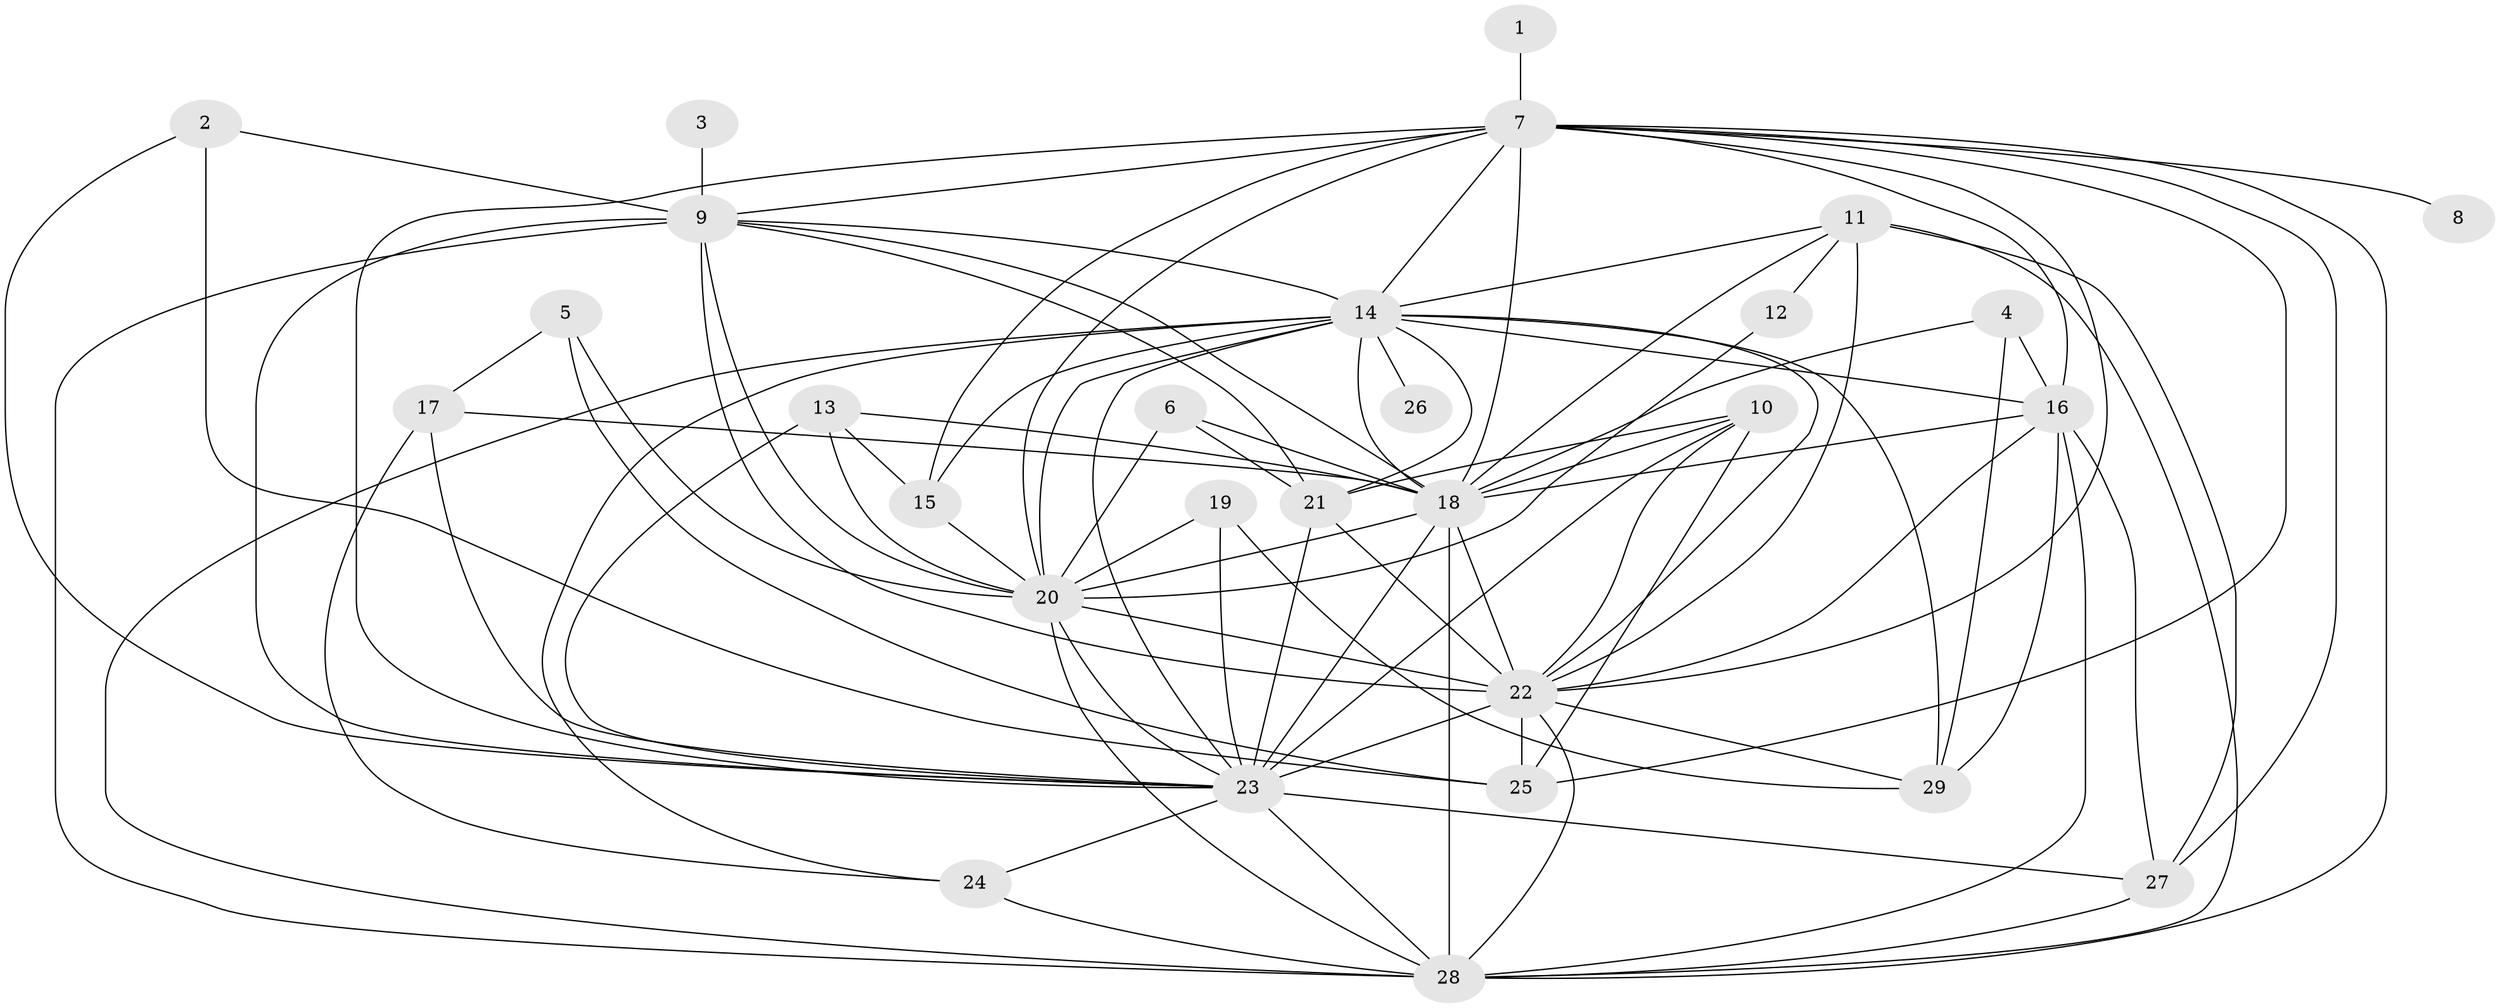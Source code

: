 // original degree distribution, {24: 0.031578947368421054, 16: 0.010526315789473684, 23: 0.010526315789473684, 17: 0.010526315789473684, 19: 0.010526315789473684, 15: 0.010526315789473684, 20: 0.010526315789473684, 21: 0.010526315789473684, 4: 0.042105263157894736, 2: 0.6, 7: 0.010526315789473684, 8: 0.010526315789473684, 3: 0.15789473684210525, 6: 0.021052631578947368, 5: 0.05263157894736842}
// Generated by graph-tools (version 1.1) at 2025/36/03/04/25 23:36:16]
// undirected, 29 vertices, 90 edges
graph export_dot {
  node [color=gray90,style=filled];
  1;
  2;
  3;
  4;
  5;
  6;
  7;
  8;
  9;
  10;
  11;
  12;
  13;
  14;
  15;
  16;
  17;
  18;
  19;
  20;
  21;
  22;
  23;
  24;
  25;
  26;
  27;
  28;
  29;
  1 -- 7 [weight=1.0];
  2 -- 9 [weight=1.0];
  2 -- 23 [weight=1.0];
  2 -- 25 [weight=1.0];
  3 -- 9 [weight=1.0];
  4 -- 16 [weight=1.0];
  4 -- 18 [weight=1.0];
  4 -- 29 [weight=1.0];
  5 -- 17 [weight=1.0];
  5 -- 20 [weight=2.0];
  5 -- 25 [weight=1.0];
  6 -- 18 [weight=1.0];
  6 -- 20 [weight=2.0];
  6 -- 21 [weight=1.0];
  7 -- 8 [weight=1.0];
  7 -- 9 [weight=1.0];
  7 -- 14 [weight=3.0];
  7 -- 15 [weight=1.0];
  7 -- 16 [weight=2.0];
  7 -- 18 [weight=1.0];
  7 -- 20 [weight=1.0];
  7 -- 22 [weight=2.0];
  7 -- 23 [weight=3.0];
  7 -- 25 [weight=1.0];
  7 -- 27 [weight=1.0];
  7 -- 28 [weight=1.0];
  9 -- 14 [weight=1.0];
  9 -- 18 [weight=2.0];
  9 -- 20 [weight=2.0];
  9 -- 21 [weight=3.0];
  9 -- 22 [weight=2.0];
  9 -- 23 [weight=3.0];
  9 -- 28 [weight=2.0];
  10 -- 18 [weight=1.0];
  10 -- 21 [weight=1.0];
  10 -- 22 [weight=1.0];
  10 -- 23 [weight=1.0];
  10 -- 25 [weight=1.0];
  11 -- 12 [weight=1.0];
  11 -- 14 [weight=1.0];
  11 -- 18 [weight=2.0];
  11 -- 22 [weight=2.0];
  11 -- 27 [weight=1.0];
  11 -- 28 [weight=1.0];
  12 -- 20 [weight=1.0];
  13 -- 15 [weight=1.0];
  13 -- 18 [weight=1.0];
  13 -- 20 [weight=1.0];
  13 -- 23 [weight=1.0];
  14 -- 15 [weight=1.0];
  14 -- 16 [weight=2.0];
  14 -- 18 [weight=2.0];
  14 -- 20 [weight=3.0];
  14 -- 21 [weight=1.0];
  14 -- 22 [weight=2.0];
  14 -- 23 [weight=3.0];
  14 -- 24 [weight=1.0];
  14 -- 26 [weight=1.0];
  14 -- 28 [weight=1.0];
  14 -- 29 [weight=1.0];
  15 -- 20 [weight=2.0];
  16 -- 18 [weight=1.0];
  16 -- 22 [weight=1.0];
  16 -- 27 [weight=1.0];
  16 -- 28 [weight=2.0];
  16 -- 29 [weight=1.0];
  17 -- 18 [weight=1.0];
  17 -- 23 [weight=2.0];
  17 -- 24 [weight=1.0];
  18 -- 20 [weight=1.0];
  18 -- 22 [weight=5.0];
  18 -- 23 [weight=4.0];
  18 -- 28 [weight=2.0];
  19 -- 20 [weight=1.0];
  19 -- 23 [weight=1.0];
  19 -- 29 [weight=1.0];
  20 -- 22 [weight=3.0];
  20 -- 23 [weight=2.0];
  20 -- 28 [weight=1.0];
  21 -- 22 [weight=1.0];
  21 -- 23 [weight=1.0];
  22 -- 23 [weight=8.0];
  22 -- 25 [weight=1.0];
  22 -- 28 [weight=3.0];
  22 -- 29 [weight=1.0];
  23 -- 24 [weight=2.0];
  23 -- 27 [weight=1.0];
  23 -- 28 [weight=4.0];
  24 -- 28 [weight=1.0];
  27 -- 28 [weight=1.0];
}
